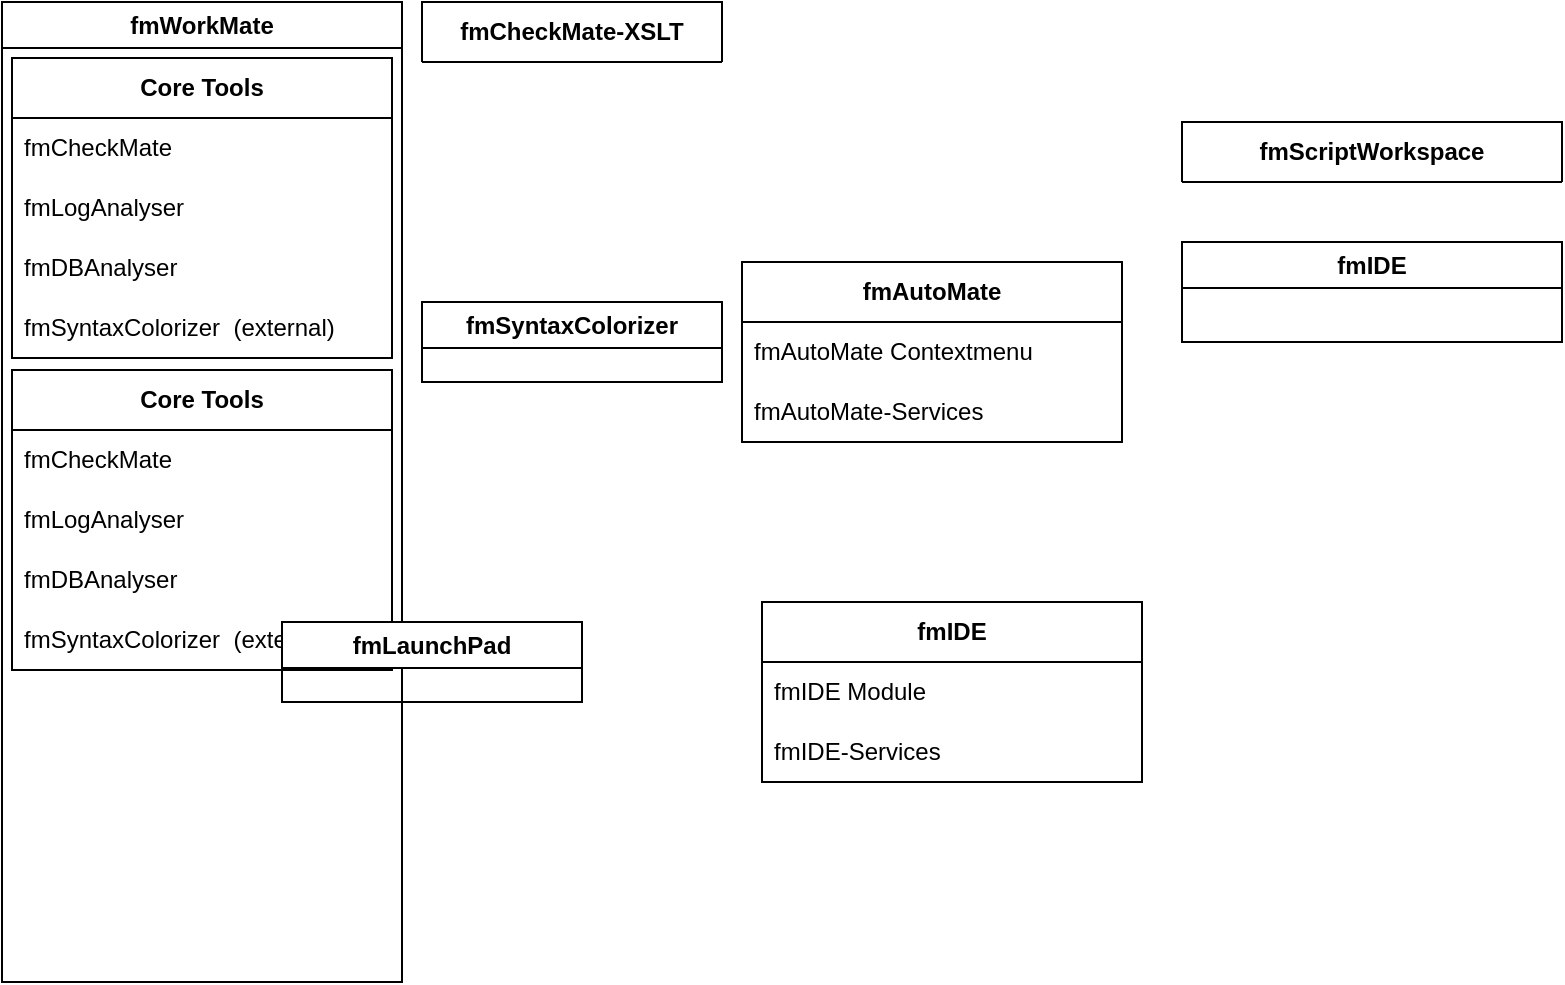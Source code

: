 <mxfile version="21.1.2" type="github">
  <diagram name="Page-1" id="PRRsG1vOxlGqf8eoVwX4">
    <mxGraphModel dx="1194" dy="731" grid="1" gridSize="10" guides="1" tooltips="1" connect="1" arrows="1" fold="1" page="1" pageScale="1" pageWidth="827" pageHeight="1169" math="0" shadow="0">
      <root>
        <mxCell id="0" />
        <mxCell id="1" parent="0" />
        <mxCell id="39E-askz-RtTsgdQVpoa-3" value="fmWorkMate" style="swimlane;whiteSpace=wrap;html=1;" vertex="1" parent="1">
          <mxGeometry x="40" y="40" width="200" height="490" as="geometry">
            <mxRectangle x="40" y="40" width="160" height="30" as="alternateBounds" />
          </mxGeometry>
        </mxCell>
        <mxCell id="39E-askz-RtTsgdQVpoa-25" value="&lt;b&gt;Core Tools&lt;/b&gt;" style="swimlane;fontStyle=0;childLayout=stackLayout;horizontal=1;startSize=30;horizontalStack=0;resizeParent=1;resizeParentMax=0;resizeLast=0;collapsible=1;marginBottom=0;whiteSpace=wrap;html=1;" vertex="1" parent="39E-askz-RtTsgdQVpoa-3">
          <mxGeometry x="5" y="28" width="190" height="150" as="geometry">
            <mxRectangle x="5" y="28" width="100" height="30" as="alternateBounds" />
          </mxGeometry>
        </mxCell>
        <mxCell id="39E-askz-RtTsgdQVpoa-26" value="fmCheckMate" style="text;strokeColor=none;fillColor=none;align=left;verticalAlign=middle;spacingLeft=4;spacingRight=4;overflow=hidden;points=[[0,0.5],[1,0.5]];portConstraint=eastwest;rotatable=0;whiteSpace=wrap;html=1;" vertex="1" parent="39E-askz-RtTsgdQVpoa-25">
          <mxGeometry y="30" width="190" height="30" as="geometry" />
        </mxCell>
        <mxCell id="39E-askz-RtTsgdQVpoa-27" value="fmLogAnalyser" style="text;strokeColor=none;fillColor=none;align=left;verticalAlign=middle;spacingLeft=4;spacingRight=4;overflow=hidden;points=[[0,0.5],[1,0.5]];portConstraint=eastwest;rotatable=0;whiteSpace=wrap;html=1;" vertex="1" parent="39E-askz-RtTsgdQVpoa-25">
          <mxGeometry y="60" width="190" height="30" as="geometry" />
        </mxCell>
        <mxCell id="39E-askz-RtTsgdQVpoa-29" value="fmDBAnalyser" style="text;strokeColor=none;fillColor=none;align=left;verticalAlign=middle;spacingLeft=4;spacingRight=4;overflow=hidden;points=[[0,0.5],[1,0.5]];portConstraint=eastwest;rotatable=0;whiteSpace=wrap;html=1;" vertex="1" parent="39E-askz-RtTsgdQVpoa-25">
          <mxGeometry y="90" width="190" height="30" as="geometry" />
        </mxCell>
        <mxCell id="39E-askz-RtTsgdQVpoa-28" value="&lt;span style=&quot;border-color: var(--border-color); text-align: center; font-weight: normal;&quot;&gt;fmSyntaxColorizer&amp;nbsp; (external)&lt;/span&gt;" style="text;strokeColor=none;fillColor=none;align=left;verticalAlign=middle;spacingLeft=4;spacingRight=4;overflow=hidden;points=[[0,0.5],[1,0.5]];portConstraint=eastwest;rotatable=0;whiteSpace=wrap;html=1;fontStyle=1" vertex="1" parent="39E-askz-RtTsgdQVpoa-25">
          <mxGeometry y="120" width="190" height="30" as="geometry" />
        </mxCell>
        <mxCell id="39E-askz-RtTsgdQVpoa-30" value="&lt;b&gt;Core Tools&lt;/b&gt;" style="swimlane;fontStyle=0;childLayout=stackLayout;horizontal=1;startSize=30;horizontalStack=0;resizeParent=1;resizeParentMax=0;resizeLast=0;collapsible=1;marginBottom=0;whiteSpace=wrap;html=1;" vertex="1" parent="39E-askz-RtTsgdQVpoa-3">
          <mxGeometry x="5" y="184" width="190" height="150" as="geometry">
            <mxRectangle x="5" y="28" width="100" height="30" as="alternateBounds" />
          </mxGeometry>
        </mxCell>
        <mxCell id="39E-askz-RtTsgdQVpoa-31" value="fmCheckMate" style="text;strokeColor=none;fillColor=none;align=left;verticalAlign=middle;spacingLeft=4;spacingRight=4;overflow=hidden;points=[[0,0.5],[1,0.5]];portConstraint=eastwest;rotatable=0;whiteSpace=wrap;html=1;" vertex="1" parent="39E-askz-RtTsgdQVpoa-30">
          <mxGeometry y="30" width="190" height="30" as="geometry" />
        </mxCell>
        <mxCell id="39E-askz-RtTsgdQVpoa-32" value="fmLogAnalyser" style="text;strokeColor=none;fillColor=none;align=left;verticalAlign=middle;spacingLeft=4;spacingRight=4;overflow=hidden;points=[[0,0.5],[1,0.5]];portConstraint=eastwest;rotatable=0;whiteSpace=wrap;html=1;" vertex="1" parent="39E-askz-RtTsgdQVpoa-30">
          <mxGeometry y="60" width="190" height="30" as="geometry" />
        </mxCell>
        <mxCell id="39E-askz-RtTsgdQVpoa-33" value="fmDBAnalyser" style="text;strokeColor=none;fillColor=none;align=left;verticalAlign=middle;spacingLeft=4;spacingRight=4;overflow=hidden;points=[[0,0.5],[1,0.5]];portConstraint=eastwest;rotatable=0;whiteSpace=wrap;html=1;" vertex="1" parent="39E-askz-RtTsgdQVpoa-30">
          <mxGeometry y="90" width="190" height="30" as="geometry" />
        </mxCell>
        <mxCell id="39E-askz-RtTsgdQVpoa-34" value="&lt;span style=&quot;border-color: var(--border-color); text-align: center; font-weight: normal;&quot;&gt;fmSyntaxColorizer&amp;nbsp; (external)&lt;/span&gt;" style="text;strokeColor=none;fillColor=none;align=left;verticalAlign=middle;spacingLeft=4;spacingRight=4;overflow=hidden;points=[[0,0.5],[1,0.5]];portConstraint=eastwest;rotatable=0;whiteSpace=wrap;html=1;fontStyle=1" vertex="1" parent="39E-askz-RtTsgdQVpoa-30">
          <mxGeometry y="120" width="190" height="30" as="geometry" />
        </mxCell>
        <mxCell id="39E-askz-RtTsgdQVpoa-4" value="fmSyntaxColorizer" style="swimlane;whiteSpace=wrap;html=1;" vertex="1" collapsed="1" parent="1">
          <mxGeometry x="250" y="190" width="150" height="40" as="geometry">
            <mxRectangle x="240" y="120" width="200" height="40" as="alternateBounds" />
          </mxGeometry>
        </mxCell>
        <mxCell id="39E-askz-RtTsgdQVpoa-5" value="&lt;b&gt;fmAutoMate&lt;/b&gt;" style="swimlane;fontStyle=0;childLayout=stackLayout;horizontal=1;startSize=30;horizontalStack=0;resizeParent=1;resizeParentMax=0;resizeLast=0;collapsible=1;marginBottom=0;whiteSpace=wrap;html=1;" vertex="1" parent="1">
          <mxGeometry x="410" y="170" width="190" height="90" as="geometry" />
        </mxCell>
        <mxCell id="39E-askz-RtTsgdQVpoa-6" value="fmAutoMate Contextmenu" style="text;strokeColor=none;fillColor=none;align=left;verticalAlign=middle;spacingLeft=4;spacingRight=4;overflow=hidden;points=[[0,0.5],[1,0.5]];portConstraint=eastwest;rotatable=0;whiteSpace=wrap;html=1;" vertex="1" parent="39E-askz-RtTsgdQVpoa-5">
          <mxGeometry y="30" width="190" height="30" as="geometry" />
        </mxCell>
        <mxCell id="39E-askz-RtTsgdQVpoa-7" value="fmAutoMate-Services" style="text;strokeColor=none;fillColor=none;align=left;verticalAlign=middle;spacingLeft=4;spacingRight=4;overflow=hidden;points=[[0,0.5],[1,0.5]];portConstraint=eastwest;rotatable=0;whiteSpace=wrap;html=1;" vertex="1" parent="39E-askz-RtTsgdQVpoa-5">
          <mxGeometry y="60" width="190" height="30" as="geometry" />
        </mxCell>
        <mxCell id="39E-askz-RtTsgdQVpoa-12" value="fmIDE" style="swimlane;whiteSpace=wrap;html=1;" vertex="1" collapsed="1" parent="1">
          <mxGeometry x="630" y="160" width="190" height="50" as="geometry">
            <mxRectangle x="240" y="120" width="200" height="40" as="alternateBounds" />
          </mxGeometry>
        </mxCell>
        <mxCell id="39E-askz-RtTsgdQVpoa-14" value="&lt;b&gt;fmScriptWorkspace&lt;/b&gt;" style="swimlane;fontStyle=0;childLayout=stackLayout;horizontal=1;startSize=30;horizontalStack=0;resizeParent=1;resizeParentMax=0;resizeLast=0;collapsible=1;marginBottom=0;whiteSpace=wrap;html=1;" vertex="1" parent="1">
          <mxGeometry x="630" y="100" width="190" height="30" as="geometry" />
        </mxCell>
        <mxCell id="39E-askz-RtTsgdQVpoa-17" value="fmLaunchPad" style="swimlane;whiteSpace=wrap;html=1;" vertex="1" collapsed="1" parent="1">
          <mxGeometry x="180" y="350" width="150" height="40" as="geometry">
            <mxRectangle x="240" y="120" width="200" height="40" as="alternateBounds" />
          </mxGeometry>
        </mxCell>
        <mxCell id="39E-askz-RtTsgdQVpoa-18" value="&lt;b&gt;fmIDE&lt;/b&gt;" style="swimlane;fontStyle=0;childLayout=stackLayout;horizontal=1;startSize=30;horizontalStack=0;resizeParent=1;resizeParentMax=0;resizeLast=0;collapsible=1;marginBottom=0;whiteSpace=wrap;html=1;" vertex="1" parent="1">
          <mxGeometry x="420" y="340" width="190" height="90" as="geometry" />
        </mxCell>
        <mxCell id="39E-askz-RtTsgdQVpoa-19" value="fmIDE Module" style="text;strokeColor=none;fillColor=none;align=left;verticalAlign=middle;spacingLeft=4;spacingRight=4;overflow=hidden;points=[[0,0.5],[1,0.5]];portConstraint=eastwest;rotatable=0;whiteSpace=wrap;html=1;" vertex="1" parent="39E-askz-RtTsgdQVpoa-18">
          <mxGeometry y="30" width="190" height="30" as="geometry" />
        </mxCell>
        <mxCell id="39E-askz-RtTsgdQVpoa-20" value="fmIDE-Services" style="text;strokeColor=none;fillColor=none;align=left;verticalAlign=middle;spacingLeft=4;spacingRight=4;overflow=hidden;points=[[0,0.5],[1,0.5]];portConstraint=eastwest;rotatable=0;whiteSpace=wrap;html=1;" vertex="1" parent="39E-askz-RtTsgdQVpoa-18">
          <mxGeometry y="60" width="190" height="30" as="geometry" />
        </mxCell>
        <mxCell id="39E-askz-RtTsgdQVpoa-21" value="&lt;b&gt;fmCheckMate-XSLT&lt;/b&gt;" style="swimlane;fontStyle=0;childLayout=stackLayout;horizontal=1;startSize=30;horizontalStack=0;resizeParent=1;resizeParentMax=0;resizeLast=0;collapsible=1;marginBottom=0;whiteSpace=wrap;html=1;" vertex="1" collapsed="1" parent="1">
          <mxGeometry x="250" y="40" width="150" height="30" as="geometry">
            <mxRectangle x="250" y="40" width="190" height="90" as="alternateBounds" />
          </mxGeometry>
        </mxCell>
        <mxCell id="39E-askz-RtTsgdQVpoa-22" value="fmCheckMate" style="text;strokeColor=none;fillColor=none;align=left;verticalAlign=middle;spacingLeft=4;spacingRight=4;overflow=hidden;points=[[0,0.5],[1,0.5]];portConstraint=eastwest;rotatable=0;whiteSpace=wrap;html=1;" vertex="1" parent="39E-askz-RtTsgdQVpoa-21">
          <mxGeometry y="30" width="190" height="30" as="geometry" />
        </mxCell>
        <mxCell id="39E-askz-RtTsgdQVpoa-23" value="fmCheckMate.YOUR-NAME-HERE" style="text;strokeColor=none;fillColor=none;align=left;verticalAlign=middle;spacingLeft=4;spacingRight=4;overflow=hidden;points=[[0,0.5],[1,0.5]];portConstraint=eastwest;rotatable=0;whiteSpace=wrap;html=1;" vertex="1" parent="39E-askz-RtTsgdQVpoa-21">
          <mxGeometry y="60" width="190" height="30" as="geometry" />
        </mxCell>
      </root>
    </mxGraphModel>
  </diagram>
</mxfile>
